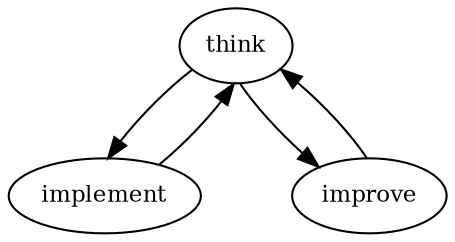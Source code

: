 digraph G {
splines=true;
sep="+25,25";
overlap=scalexy;
nodesep=0.6;
node [fontsize=11];
 think -> implement;
 think -> improve;
 implement -> think;
 improve -> think;
}